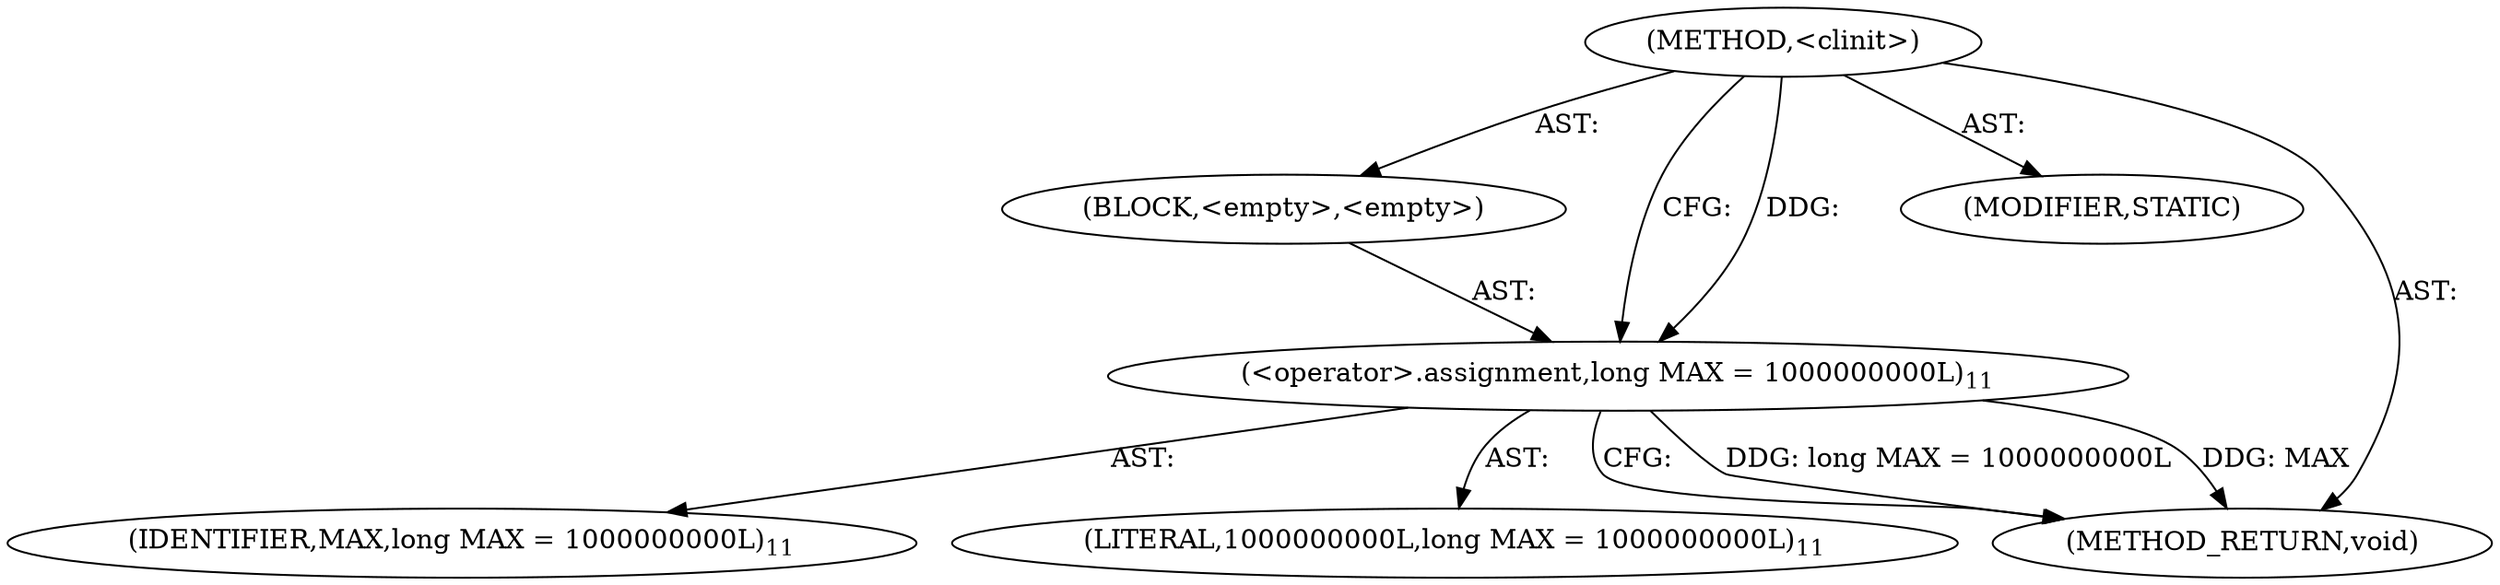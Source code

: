 digraph "&lt;clinit&gt;" {  
"179" [label = <(METHOD,&lt;clinit&gt;)> ]
"180" [label = <(BLOCK,&lt;empty&gt;,&lt;empty&gt;)> ]
"181" [label = <(&lt;operator&gt;.assignment,long MAX = 1000000000L)<SUB>11</SUB>> ]
"182" [label = <(IDENTIFIER,MAX,long MAX = 1000000000L)<SUB>11</SUB>> ]
"183" [label = <(LITERAL,1000000000L,long MAX = 1000000000L)<SUB>11</SUB>> ]
"184" [label = <(MODIFIER,STATIC)> ]
"185" [label = <(METHOD_RETURN,void)> ]
  "179" -> "180"  [ label = "AST: "] 
  "179" -> "184"  [ label = "AST: "] 
  "179" -> "185"  [ label = "AST: "] 
  "180" -> "181"  [ label = "AST: "] 
  "181" -> "182"  [ label = "AST: "] 
  "181" -> "183"  [ label = "AST: "] 
  "181" -> "185"  [ label = "CFG: "] 
  "179" -> "181"  [ label = "CFG: "] 
  "181" -> "185"  [ label = "DDG: long MAX = 1000000000L"] 
  "181" -> "185"  [ label = "DDG: MAX"] 
  "179" -> "181"  [ label = "DDG: "] 
}
